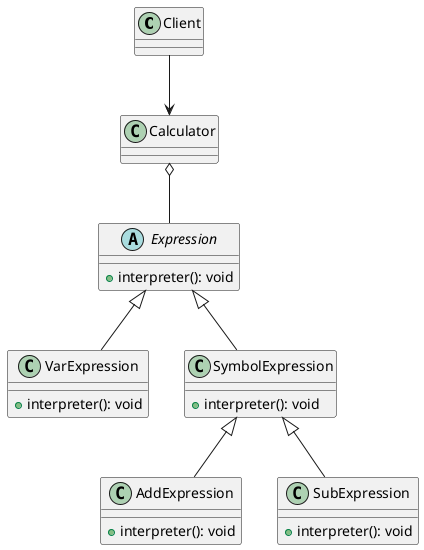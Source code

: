 @startuml
class Client
class Calculator
abstract class Expression{
    + interpreter(): void
}
class VarExpression{
    + interpreter(): void
}
class SymbolExpression{
    + interpreter(): void
}
class AddExpression{
    + interpreter(): void
}
class SubExpression{
    + interpreter(): void
}
Client --> Calculator
Calculator o-- Expression
Expression <|-- VarExpression
Expression <|-- SymbolExpression
SymbolExpression <|-- AddExpression
SymbolExpression <|-- SubExpression

@enduml